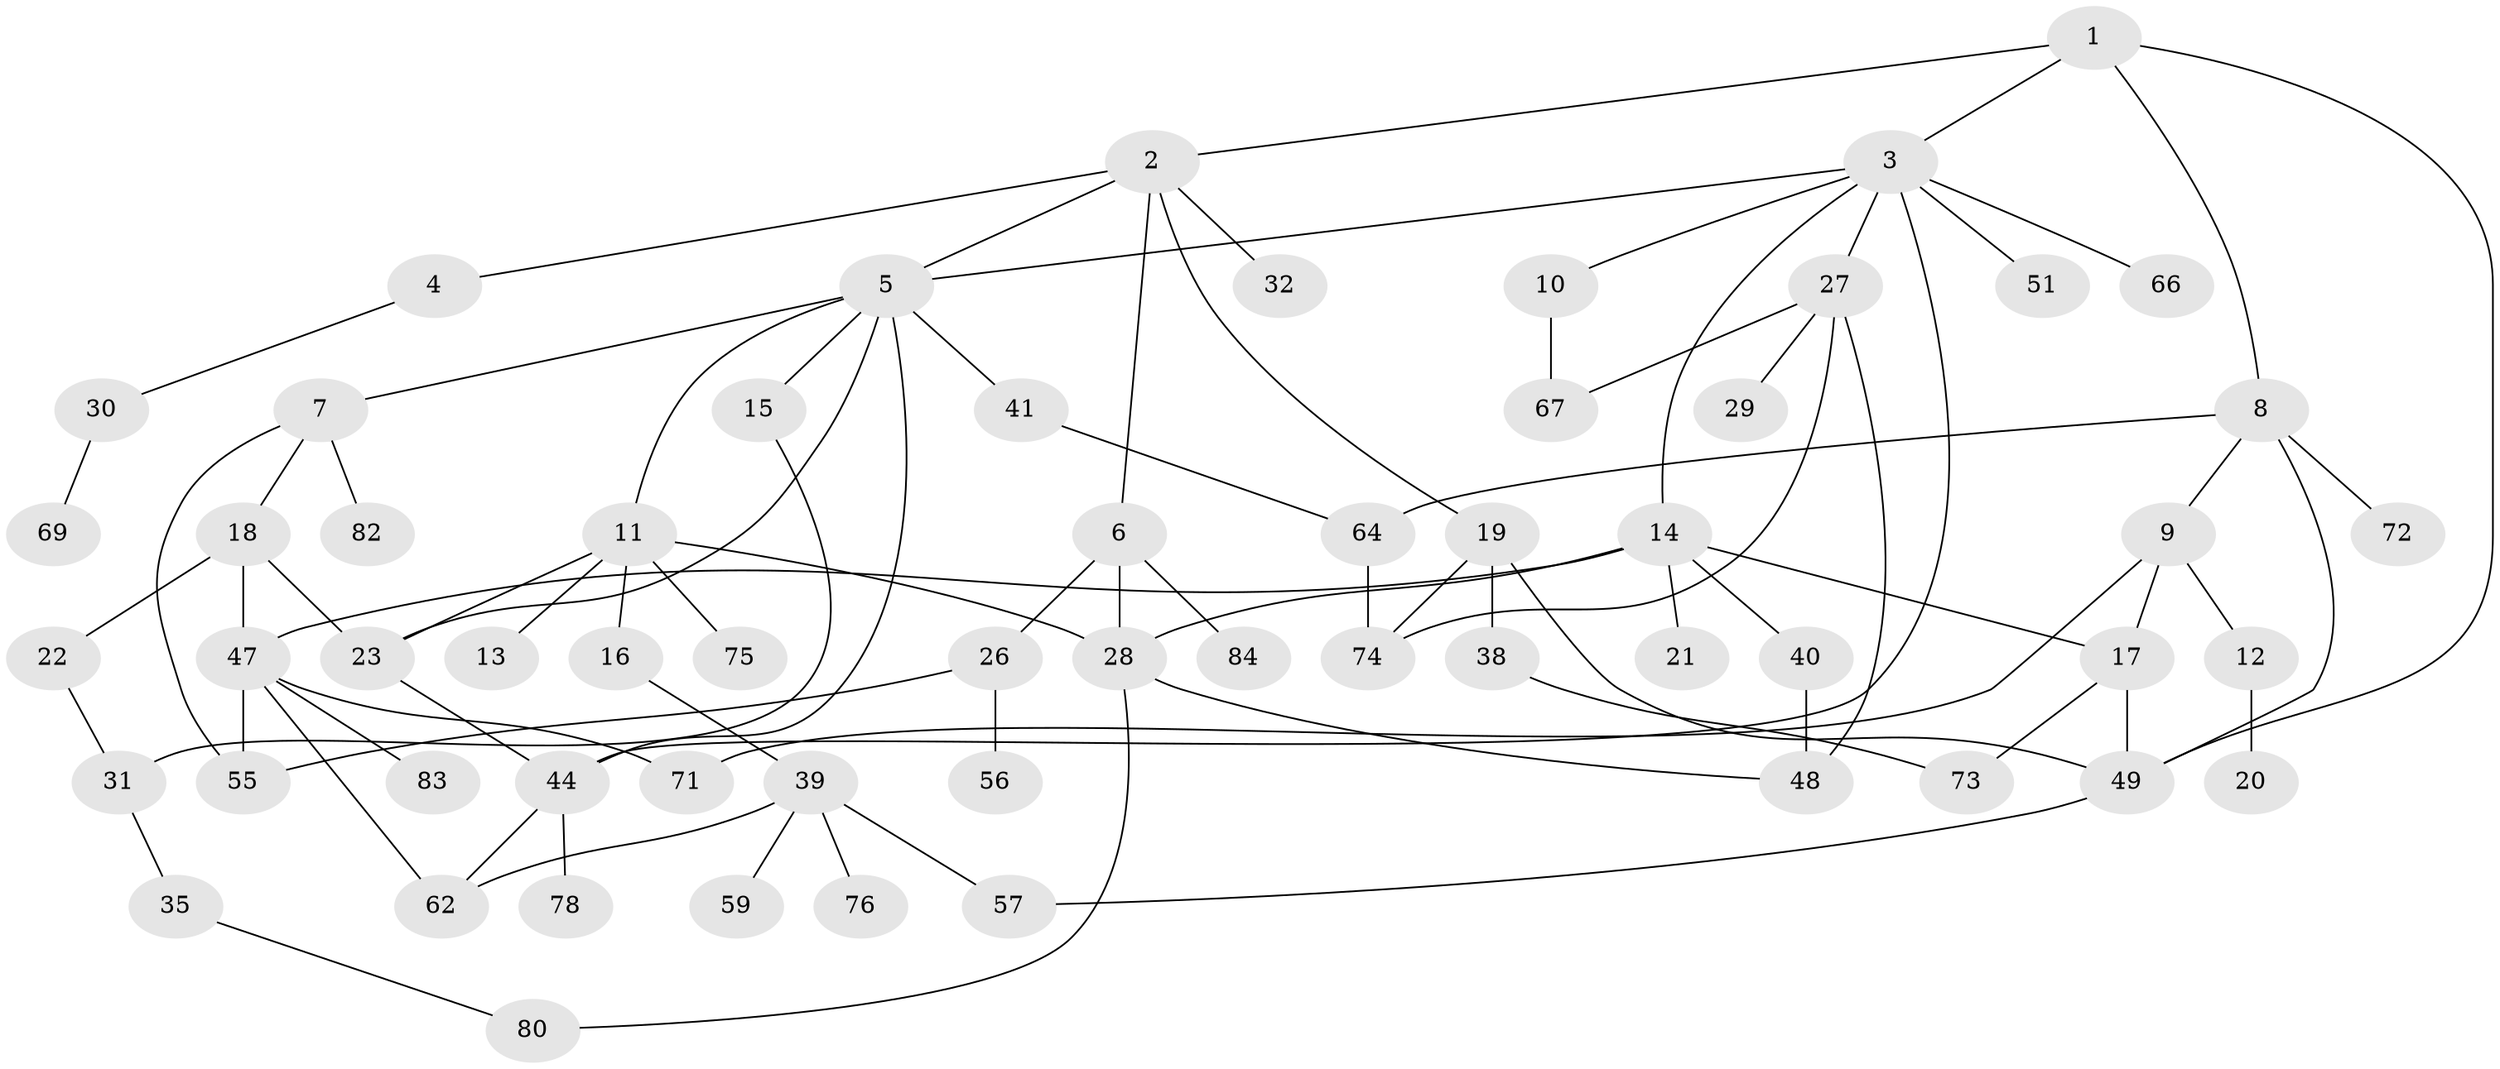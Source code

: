// Generated by graph-tools (version 1.1) at 2025/23/03/03/25 07:23:31]
// undirected, 60 vertices, 86 edges
graph export_dot {
graph [start="1"]
  node [color=gray90,style=filled];
  1;
  2 [super="+25"];
  3 [super="+65"];
  4;
  5 [super="+37"];
  6;
  7 [super="+77"];
  8 [super="+24"];
  9;
  10;
  11 [super="+60"];
  12 [super="+33"];
  13 [super="+85"];
  14 [super="+34"];
  15;
  16;
  17 [super="+81"];
  18 [super="+42"];
  19 [super="+46"];
  20;
  21;
  22;
  23 [super="+43"];
  26 [super="+36"];
  27 [super="+58"];
  28;
  29;
  30 [super="+45"];
  31 [super="+68"];
  32;
  35;
  38 [super="+52"];
  39 [super="+53"];
  40 [super="+70"];
  41 [super="+63"];
  44 [super="+50"];
  47 [super="+61"];
  48 [super="+54"];
  49 [super="+79"];
  51;
  55;
  56;
  57;
  59;
  62;
  64;
  66;
  67;
  69;
  71;
  72;
  73;
  74;
  75;
  76;
  78;
  80;
  82;
  83;
  84;
  1 -- 2;
  1 -- 3;
  1 -- 8;
  1 -- 49;
  2 -- 4;
  2 -- 6;
  2 -- 19;
  2 -- 32;
  2 -- 5;
  3 -- 5;
  3 -- 10;
  3 -- 14;
  3 -- 27;
  3 -- 51;
  3 -- 66;
  3 -- 44;
  4 -- 30;
  5 -- 7;
  5 -- 11;
  5 -- 15;
  5 -- 23;
  5 -- 41;
  5 -- 44;
  6 -- 26;
  6 -- 84;
  6 -- 28;
  7 -- 18;
  7 -- 82;
  7 -- 55;
  8 -- 9;
  8 -- 49;
  8 -- 64;
  8 -- 72;
  9 -- 12;
  9 -- 71;
  9 -- 17;
  10 -- 67;
  11 -- 13;
  11 -- 16;
  11 -- 28;
  11 -- 75;
  11 -- 23;
  12 -- 20;
  14 -- 17;
  14 -- 21;
  14 -- 28;
  14 -- 40;
  14 -- 47;
  15 -- 31;
  16 -- 39;
  17 -- 49;
  17 -- 73;
  18 -- 22;
  18 -- 47;
  18 -- 23;
  19 -- 38;
  19 -- 74;
  19 -- 49;
  22 -- 31;
  23 -- 44;
  26 -- 56;
  26 -- 55;
  27 -- 29;
  27 -- 48;
  27 -- 67;
  27 -- 74;
  28 -- 80;
  28 -- 48;
  30 -- 69;
  31 -- 35;
  35 -- 80;
  38 -- 73;
  39 -- 76;
  39 -- 57;
  39 -- 59;
  39 -- 62;
  40 -- 48;
  41 -- 64;
  44 -- 78;
  44 -- 62;
  47 -- 55;
  47 -- 83;
  47 -- 62;
  47 -- 71;
  49 -- 57;
  64 -- 74;
}
